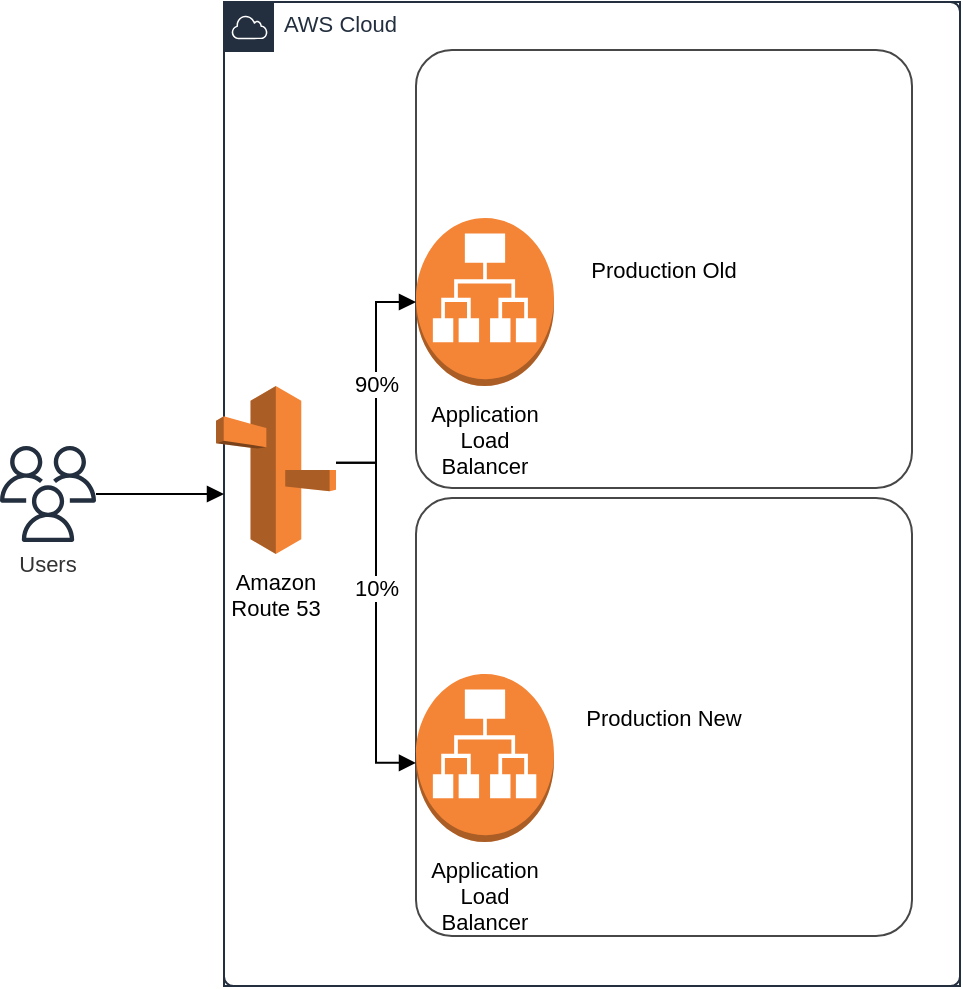 <mxfile version="13.1.3" type="device"><diagram id="nufBe3DEP_VK4aQoxZRG" name="Page-1"><mxGraphModel dx="1202" dy="725" grid="1" gridSize="10" guides="1" tooltips="1" connect="1" arrows="1" fold="1" page="1" pageScale="1" pageWidth="850" pageHeight="1100" math="0" shadow="0"><root><mxCell id="0"/><mxCell id="1" parent="0"/><mxCell id="bFuNNMam_36PPgLnci5j-12" value="" style="html=1;whiteSpace=wrap;fontSize=11;fontColor=#232f3e;spacing=0;strokeColor=#232f3e;strokeOpacity=100;fillOpacity=0;rounded=1;absoluteArcSize=1;arcSize=9.6;fillColor=#ffffff;" vertex="1" parent="1"><mxGeometry x="232" y="60" width="368" height="492" as="geometry"/></mxCell><UserObject label="AWS Cloud" lucidchartObjectId="LKm2~Rfky6bp" id="bFuNNMam_36PPgLnci5j-13"><mxCell style="html=1;whiteSpace=wrap;shape=mxgraph.aws4.group;grIcon=mxgraph.aws4.group_aws_cloud;verticalAlign=top;align=left;spacingLeft=30;fillOpacity=100;fillColor=none;fontSize=11;fontColor=#232f3e;spacing=0;strokeColor=#232f3e;strokeOpacity=100;rounded=1;absoluteArcSize=1;arcSize=9.6;part=1;" vertex="1" parent="bFuNNMam_36PPgLnci5j-12"><mxGeometry width="368" height="492" as="geometry"/></mxCell></UserObject><UserObject label="Users" lucidchartObjectId="LKm2Ov7ETP-H" id="bFuNNMam_36PPgLnci5j-14"><mxCell style="html=1;whiteSpace=wrap;shape=mxgraph.aws4.users;labelPosition=center;verticalLabelPosition=bottom;align=center;verticalAlign=top;strokeColor=none;fontSize=11;fontColor=#333333;spacing=0;strokeOpacity=100;rounded=1;absoluteArcSize=1;arcSize=9.6;fillColor=#232f3e;" vertex="1" parent="1"><mxGeometry x="120" y="282" width="48" height="48" as="geometry"/></mxCell></UserObject><UserObject label="" lucidchartObjectId="LKm2nPCWXnZM" id="bFuNNMam_36PPgLnci5j-15"><mxCell style="html=1;jettySize=18;fontSize=11;strokeOpacity=100;rounded=1;arcSize=0;edgeStyle=orthogonalEdgeStyle;startArrow=none;;endArrow=block;endFill=1;;exitX=1;exitY=0.5;exitPerimeter=1;entryX=-0.001;entryY=0.5;entryPerimeter=1;" edge="1" parent="1" source="bFuNNMam_36PPgLnci5j-14" target="bFuNNMam_36PPgLnci5j-12"><mxGeometry width="100" height="100" relative="1" as="geometry"><Array as="points"/></mxGeometry></mxCell></UserObject><UserObject label="Amazon Route 53" lucidchartObjectId="LKm2fL.d_8~-" id="bFuNNMam_36PPgLnci5j-16"><mxCell style="html=1;whiteSpace=wrap;shape=mxgraph.aws3.route_53;labelPosition=center;verticalLabelPosition=bottom;align=center;verticalAlign=top;fontSize=11;fontColor=#000000;spacing=3;strokeOpacity=100;fillColor=#f58536;dashed=1;dashPattern=16 6;" vertex="1" parent="1"><mxGeometry x="228" y="252" width="60" height="84" as="geometry"/></mxCell></UserObject><UserObject label="Production Old " lucidchartObjectId="INm2W2zGDrDO" id="bFuNNMam_36PPgLnci5j-17"><mxCell style="html=1;whiteSpace=wrap;fontSize=11;fontColor=#000000;spacing=0;strokeColor=#474747;fillOpacity=0;rounded=1;absoluteArcSize=1;arcSize=36;fillColor=#000000;" vertex="1" parent="1"><mxGeometry x="328" y="84" width="248" height="219" as="geometry"/></mxCell></UserObject><UserObject label="Production New" lucidchartObjectId="-Nm2swFxnfcD" id="bFuNNMam_36PPgLnci5j-18"><mxCell style="html=1;whiteSpace=wrap;fontSize=11;fontColor=#000000;spacing=0;strokeColor=#474747;fillOpacity=0;rounded=1;absoluteArcSize=1;arcSize=36;fillColor=#000000;" vertex="1" parent="1"><mxGeometry x="328" y="308" width="248" height="219" as="geometry"/></mxCell></UserObject><UserObject label="Application Load Balancer" lucidchartObjectId="GOm2~FsuGpa3" id="bFuNNMam_36PPgLnci5j-19"><mxCell style="html=1;whiteSpace=wrap;shape=mxgraph.aws3.application_load_balancer;labelPosition=center;verticalLabelPosition=bottom;align=center;verticalAlign=top;fontSize=11;fontColor=#000000;spacing=3;strokeOpacity=100;fillColor=#f58536;" vertex="1" parent="1"><mxGeometry x="328" y="168" width="69" height="84" as="geometry"/></mxCell></UserObject><UserObject label="Application Load Balancer" lucidchartObjectId="HOm22XAZl9~o" id="bFuNNMam_36PPgLnci5j-20"><mxCell style="html=1;whiteSpace=wrap;shape=mxgraph.aws3.application_load_balancer;labelPosition=center;verticalLabelPosition=bottom;align=center;verticalAlign=top;fontSize=11;fontColor=#000000;spacing=3;strokeOpacity=100;fillColor=#f58536;" vertex="1" parent="1"><mxGeometry x="328" y="396" width="69" height="84" as="geometry"/></mxCell></UserObject><UserObject label="" lucidchartObjectId="aQm23g7Ud5F8" id="bFuNNMam_36PPgLnci5j-21"><mxCell style="html=1;jettySize=18;fontSize=11;strokeOpacity=100;rounded=1;arcSize=0;edgeStyle=orthogonalEdgeStyle;startArrow=none;;endArrow=block;endFill=1;;exitX=1.0;exitY=0.457;exitPerimeter=1;entryX=0.005;entryY=0.5;entryPerimeter=1;" edge="1" parent="1" source="bFuNNMam_36PPgLnci5j-16" target="bFuNNMam_36PPgLnci5j-19"><mxGeometry width="100" height="100" relative="1" as="geometry"><Array as="points"/></mxGeometry></mxCell></UserObject><mxCell id="bFuNNMam_36PPgLnci5j-22" value="90%" style="text;html=1;resizable=0;labelBackgroundColor=#ffffff;align=center;verticalAlign=middle;fontColor=#000000;;fontSize=11;" vertex="1" parent="bFuNNMam_36PPgLnci5j-21"><mxGeometry relative="1" as="geometry"/></mxCell><UserObject label="" lucidchartObjectId="fQm2zE9ZLRai" id="bFuNNMam_36PPgLnci5j-23"><mxCell style="html=1;jettySize=18;fontSize=11;strokeOpacity=100;rounded=1;arcSize=0;edgeStyle=orthogonalEdgeStyle;startArrow=none;;endArrow=block;endFill=1;;exitX=1.0;exitY=0.457;exitPerimeter=1;entryX=-0.001;entryY=0.605;entryPerimeter=1;" edge="1" parent="1" source="bFuNNMam_36PPgLnci5j-16" target="bFuNNMam_36PPgLnci5j-18"><mxGeometry width="100" height="100" relative="1" as="geometry"><Array as="points"/></mxGeometry></mxCell></UserObject><mxCell id="bFuNNMam_36PPgLnci5j-24" value="10%" style="text;html=1;resizable=0;labelBackgroundColor=#ffffff;align=center;verticalAlign=middle;fontColor=#000000;;fontSize=11;" vertex="1" parent="bFuNNMam_36PPgLnci5j-23"><mxGeometry x="-0.135" relative="1" as="geometry"/></mxCell></root></mxGraphModel></diagram></mxfile>